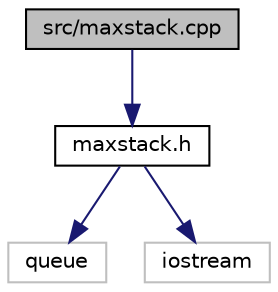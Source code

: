 digraph "src/maxstack.cpp"
{
 // LATEX_PDF_SIZE
  edge [fontname="Helvetica",fontsize="10",labelfontname="Helvetica",labelfontsize="10"];
  node [fontname="Helvetica",fontsize="10",shape=record];
  Node1 [label="src/maxstack.cpp",height=0.2,width=0.4,color="black", fillcolor="grey75", style="filled", fontcolor="black",tooltip="Archivo de implementación del TDA MaxStack."];
  Node1 -> Node2 [color="midnightblue",fontsize="10",style="solid",fontname="Helvetica"];
  Node2 [label="maxstack.h",height=0.2,width=0.4,color="black", fillcolor="white", style="filled",URL="$maxstack_8h.html",tooltip="Archivo de especificación del TDA MaxStack."];
  Node2 -> Node3 [color="midnightblue",fontsize="10",style="solid",fontname="Helvetica"];
  Node3 [label="queue",height=0.2,width=0.4,color="grey75", fillcolor="white", style="filled",tooltip=" "];
  Node2 -> Node4 [color="midnightblue",fontsize="10",style="solid",fontname="Helvetica"];
  Node4 [label="iostream",height=0.2,width=0.4,color="grey75", fillcolor="white", style="filled",tooltip=" "];
}
